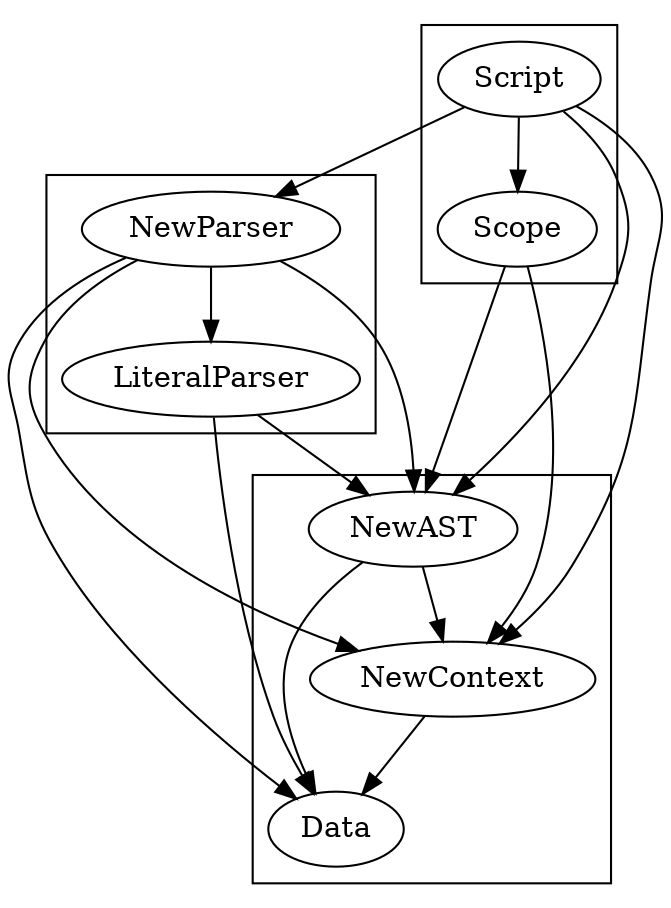 digraph deps {
	subgraph cluster_parser {
		NewParser;
		LiteralParser;
	}

	subgraph cluster_program {
		NewAST;
		Data;
		NewContext;
	}

	subgraph cluster_runtime {
		Scope;
		Script;
	}

	NewParser -> NewAST;
	NewParser -> LiteralParser;
	NewParser -> Data;
	NewParser -> NewContext;

	LiteralParser -> NewAST;
	LiteralParser -> Data;

	NewAST -> NewContext;
	NewAST -> Data;

	NewContext -> Data;

	Scope -> NewContext;
	Scope -> NewAST;

	Script -> NewAST;
	Script -> Scope;
	Script -> NewParser;
	Script -> NewContext;
}
